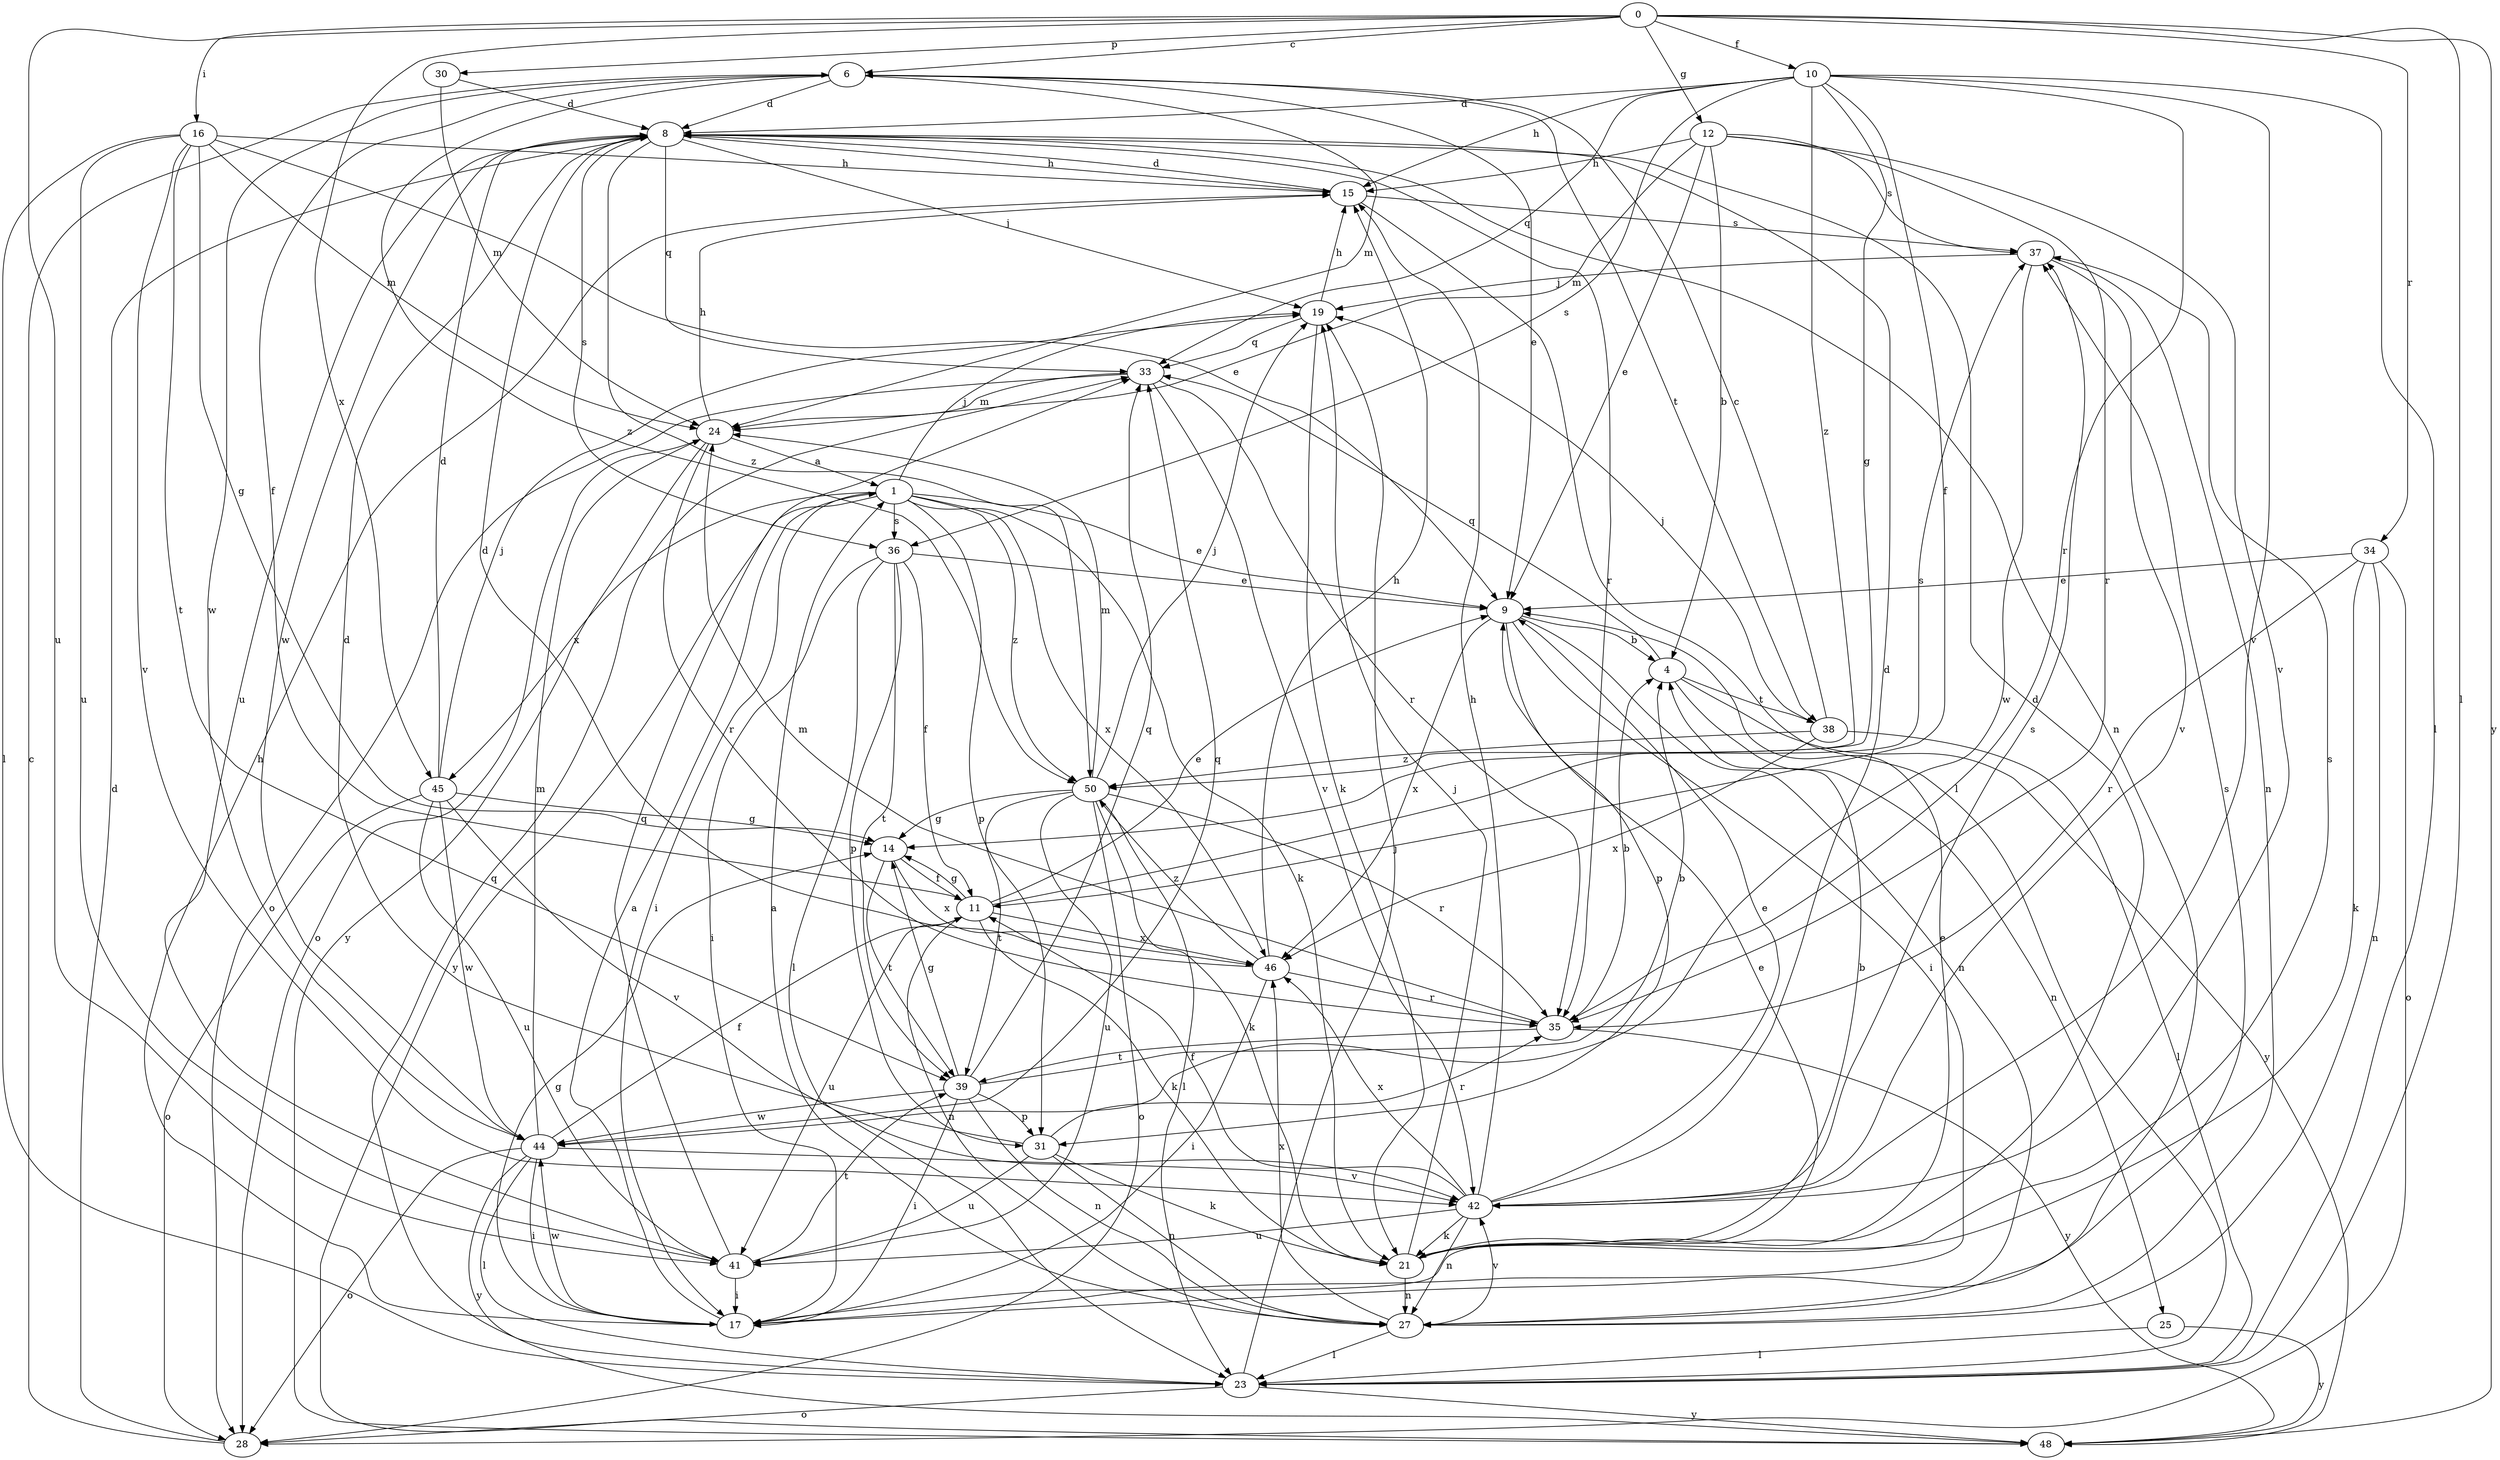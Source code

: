 strict digraph  {
0;
1;
4;
6;
8;
9;
10;
11;
12;
14;
15;
16;
17;
19;
21;
23;
24;
25;
27;
28;
30;
31;
33;
34;
35;
36;
37;
38;
39;
41;
42;
44;
45;
46;
48;
50;
0 -> 6  [label=c];
0 -> 10  [label=f];
0 -> 12  [label=g];
0 -> 16  [label=i];
0 -> 23  [label=l];
0 -> 30  [label=p];
0 -> 34  [label=r];
0 -> 41  [label=u];
0 -> 45  [label=x];
0 -> 48  [label=y];
1 -> 9  [label=e];
1 -> 17  [label=i];
1 -> 19  [label=j];
1 -> 21  [label=k];
1 -> 31  [label=p];
1 -> 36  [label=s];
1 -> 45  [label=x];
1 -> 46  [label=x];
1 -> 48  [label=y];
1 -> 50  [label=z];
4 -> 25  [label=n];
4 -> 33  [label=q];
4 -> 38  [label=t];
4 -> 48  [label=y];
6 -> 8  [label=d];
6 -> 9  [label=e];
6 -> 11  [label=f];
6 -> 24  [label=m];
6 -> 38  [label=t];
6 -> 44  [label=w];
6 -> 50  [label=z];
8 -> 15  [label=h];
8 -> 19  [label=j];
8 -> 27  [label=n];
8 -> 33  [label=q];
8 -> 35  [label=r];
8 -> 36  [label=s];
8 -> 41  [label=u];
8 -> 44  [label=w];
8 -> 50  [label=z];
9 -> 4  [label=b];
9 -> 17  [label=i];
9 -> 27  [label=n];
9 -> 31  [label=p];
9 -> 46  [label=x];
10 -> 8  [label=d];
10 -> 11  [label=f];
10 -> 14  [label=g];
10 -> 15  [label=h];
10 -> 23  [label=l];
10 -> 33  [label=q];
10 -> 35  [label=r];
10 -> 36  [label=s];
10 -> 42  [label=v];
10 -> 50  [label=z];
11 -> 9  [label=e];
11 -> 14  [label=g];
11 -> 21  [label=k];
11 -> 27  [label=n];
11 -> 37  [label=s];
11 -> 41  [label=u];
11 -> 46  [label=x];
12 -> 4  [label=b];
12 -> 9  [label=e];
12 -> 15  [label=h];
12 -> 24  [label=m];
12 -> 35  [label=r];
12 -> 37  [label=s];
12 -> 42  [label=v];
14 -> 11  [label=f];
14 -> 39  [label=t];
14 -> 46  [label=x];
15 -> 8  [label=d];
15 -> 23  [label=l];
15 -> 37  [label=s];
16 -> 9  [label=e];
16 -> 14  [label=g];
16 -> 15  [label=h];
16 -> 23  [label=l];
16 -> 24  [label=m];
16 -> 39  [label=t];
16 -> 41  [label=u];
16 -> 42  [label=v];
17 -> 1  [label=a];
17 -> 9  [label=e];
17 -> 14  [label=g];
17 -> 15  [label=h];
17 -> 37  [label=s];
17 -> 44  [label=w];
19 -> 15  [label=h];
19 -> 21  [label=k];
19 -> 33  [label=q];
21 -> 4  [label=b];
21 -> 8  [label=d];
21 -> 9  [label=e];
21 -> 19  [label=j];
21 -> 27  [label=n];
21 -> 37  [label=s];
23 -> 19  [label=j];
23 -> 28  [label=o];
23 -> 33  [label=q];
23 -> 48  [label=y];
24 -> 1  [label=a];
24 -> 15  [label=h];
24 -> 28  [label=o];
24 -> 35  [label=r];
24 -> 48  [label=y];
25 -> 23  [label=l];
25 -> 48  [label=y];
27 -> 1  [label=a];
27 -> 23  [label=l];
27 -> 42  [label=v];
27 -> 46  [label=x];
28 -> 6  [label=c];
28 -> 8  [label=d];
30 -> 8  [label=d];
30 -> 24  [label=m];
31 -> 8  [label=d];
31 -> 21  [label=k];
31 -> 27  [label=n];
31 -> 35  [label=r];
31 -> 41  [label=u];
33 -> 24  [label=m];
33 -> 28  [label=o];
33 -> 35  [label=r];
33 -> 42  [label=v];
34 -> 9  [label=e];
34 -> 21  [label=k];
34 -> 27  [label=n];
34 -> 28  [label=o];
34 -> 35  [label=r];
35 -> 4  [label=b];
35 -> 24  [label=m];
35 -> 39  [label=t];
35 -> 48  [label=y];
36 -> 9  [label=e];
36 -> 11  [label=f];
36 -> 17  [label=i];
36 -> 23  [label=l];
36 -> 31  [label=p];
36 -> 39  [label=t];
37 -> 19  [label=j];
37 -> 27  [label=n];
37 -> 42  [label=v];
37 -> 44  [label=w];
38 -> 6  [label=c];
38 -> 19  [label=j];
38 -> 23  [label=l];
38 -> 46  [label=x];
38 -> 50  [label=z];
39 -> 4  [label=b];
39 -> 14  [label=g];
39 -> 17  [label=i];
39 -> 27  [label=n];
39 -> 31  [label=p];
39 -> 33  [label=q];
39 -> 44  [label=w];
41 -> 17  [label=i];
41 -> 33  [label=q];
41 -> 39  [label=t];
42 -> 8  [label=d];
42 -> 9  [label=e];
42 -> 11  [label=f];
42 -> 15  [label=h];
42 -> 21  [label=k];
42 -> 27  [label=n];
42 -> 37  [label=s];
42 -> 41  [label=u];
42 -> 46  [label=x];
44 -> 11  [label=f];
44 -> 17  [label=i];
44 -> 23  [label=l];
44 -> 24  [label=m];
44 -> 28  [label=o];
44 -> 33  [label=q];
44 -> 42  [label=v];
44 -> 48  [label=y];
45 -> 8  [label=d];
45 -> 14  [label=g];
45 -> 19  [label=j];
45 -> 28  [label=o];
45 -> 41  [label=u];
45 -> 42  [label=v];
45 -> 44  [label=w];
46 -> 8  [label=d];
46 -> 15  [label=h];
46 -> 17  [label=i];
46 -> 35  [label=r];
46 -> 50  [label=z];
50 -> 14  [label=g];
50 -> 19  [label=j];
50 -> 21  [label=k];
50 -> 23  [label=l];
50 -> 24  [label=m];
50 -> 28  [label=o];
50 -> 35  [label=r];
50 -> 39  [label=t];
50 -> 41  [label=u];
}
